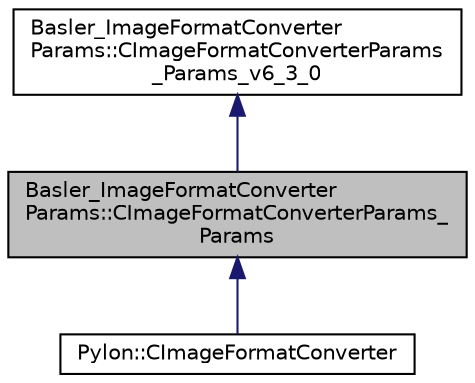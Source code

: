 digraph "Basler_ImageFormatConverterParams::CImageFormatConverterParams_Params"
{
  edge [fontname="Helvetica",fontsize="10",labelfontname="Helvetica",labelfontsize="10"];
  node [fontname="Helvetica",fontsize="10",shape=record];
  Node1 [label="Basler_ImageFormatConverter\lParams::CImageFormatConverterParams_\lParams",height=0.2,width=0.4,color="black", fillcolor="grey75", style="filled", fontcolor="black"];
  Node2 -> Node1 [dir="back",color="midnightblue",fontsize="10",style="solid",fontname="Helvetica"];
  Node2 [label="Basler_ImageFormatConverter\lParams::CImageFormatConverterParams\l_Params_v6_3_0",height=0.2,width=0.4,color="black", fillcolor="white", style="filled",URL="$class_basler___image_format_converter_params_1_1_c_image_format_converter_params___params__v6__3__0.html",tooltip="A parameter class containing all parameters as members that are available for Image Format Converter..."];
  Node1 -> Node3 [dir="back",color="midnightblue",fontsize="10",style="solid",fontname="Helvetica"];
  Node3 [label="Pylon::CImageFormatConverter",height=0.2,width=0.4,color="black", fillcolor="white", style="filled",URL="$class_pylon_1_1_c_image_format_converter.html",tooltip="Creates new images by converting a source image to another format. "];
}
